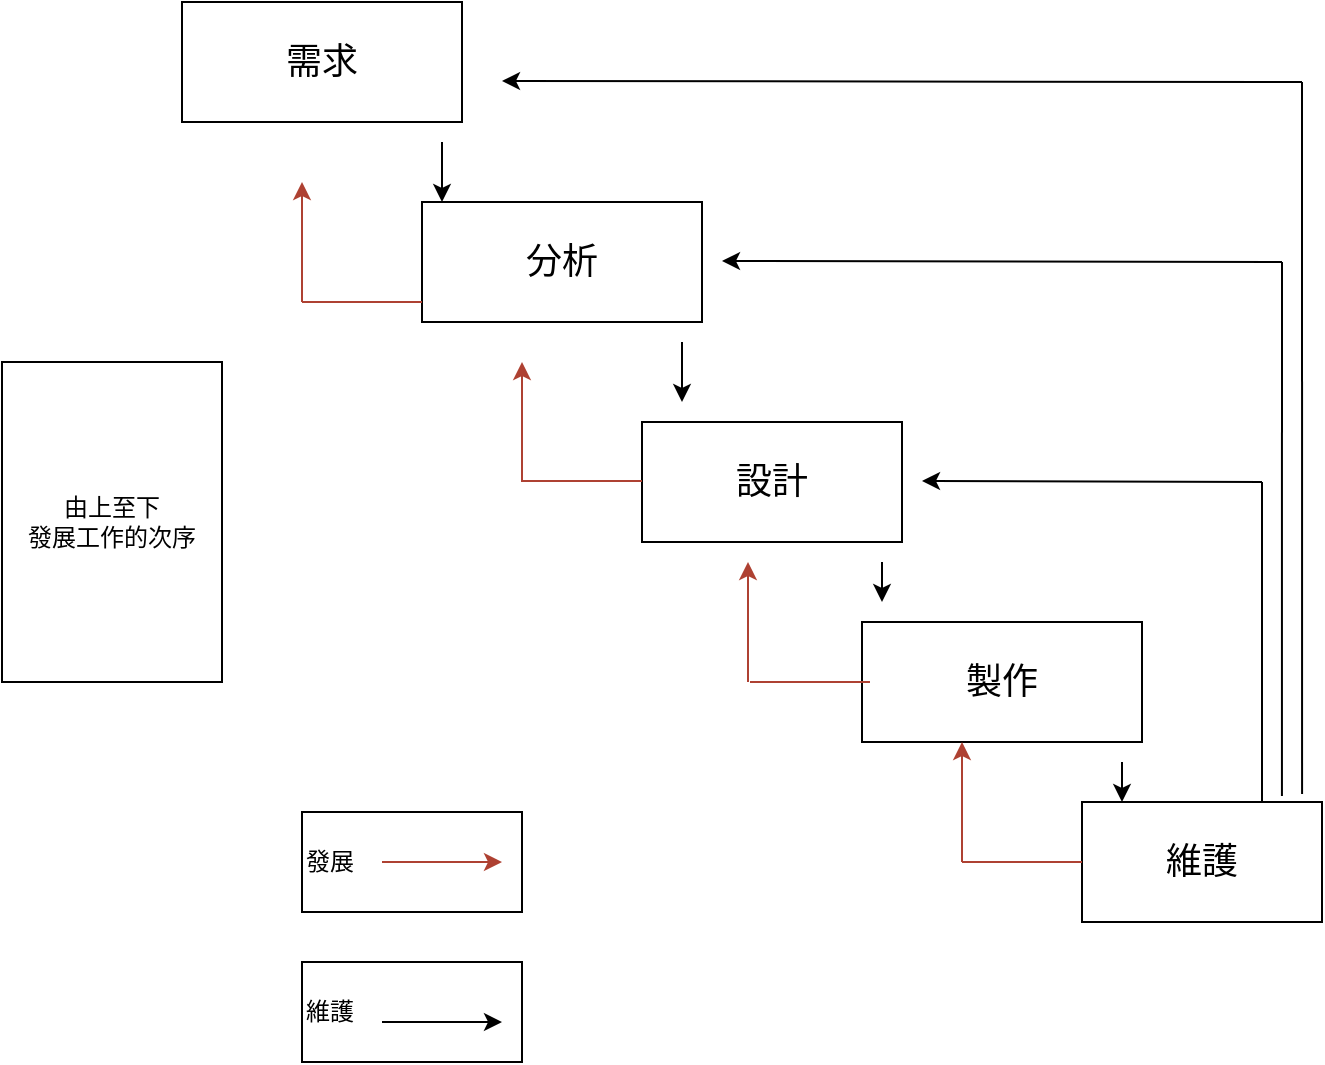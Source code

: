 <mxfile>
    <diagram id="rNTzTNEaRmfjKEQhEFfG" name="第1頁">
        <mxGraphModel dx="1130" dy="787" grid="1" gridSize="10" guides="1" tooltips="1" connect="1" arrows="1" fold="1" page="1" pageScale="1" pageWidth="827" pageHeight="1169" math="0" shadow="0">
            <root>
                <mxCell id="0"/>
                <mxCell id="1" parent="0"/>
                <mxCell id="2" value="&lt;font style=&quot;font-size: 18px;&quot;&gt;需求&lt;/font&gt;" style="rounded=0;whiteSpace=wrap;html=1;" vertex="1" parent="1">
                    <mxGeometry x="130" y="130" width="140" height="60" as="geometry"/>
                </mxCell>
                <mxCell id="3" value="&lt;span style=&quot;font-size: 18px;&quot;&gt;分析&lt;/span&gt;" style="rounded=0;whiteSpace=wrap;html=1;" vertex="1" parent="1">
                    <mxGeometry x="250" y="230" width="140" height="60" as="geometry"/>
                </mxCell>
                <mxCell id="4" value="&lt;font style=&quot;font-size: 18px;&quot;&gt;設計&lt;/font&gt;" style="rounded=0;whiteSpace=wrap;html=1;" vertex="1" parent="1">
                    <mxGeometry x="360" y="340" width="130" height="60" as="geometry"/>
                </mxCell>
                <mxCell id="5" value="&lt;font style=&quot;font-size: 18px;&quot;&gt;製作&lt;/font&gt;" style="rounded=0;whiteSpace=wrap;html=1;" vertex="1" parent="1">
                    <mxGeometry x="470" y="440" width="140" height="60" as="geometry"/>
                </mxCell>
                <mxCell id="6" value="&lt;font style=&quot;font-size: 18px;&quot;&gt;維護&lt;/font&gt;" style="rounded=0;whiteSpace=wrap;html=1;" vertex="1" parent="1">
                    <mxGeometry x="580" y="530" width="120" height="60" as="geometry"/>
                </mxCell>
                <mxCell id="9" value="" style="endArrow=classic;html=1;fontColor=#d92020;fillColor=#fad9d5;strokeColor=#ae4132;" edge="1" parent="1">
                    <mxGeometry width="50" height="50" relative="1" as="geometry">
                        <mxPoint x="190" y="280" as="sourcePoint"/>
                        <mxPoint x="190" y="220" as="targetPoint"/>
                    </mxGeometry>
                </mxCell>
                <mxCell id="10" value="" style="endArrow=none;html=1;fillColor=#fad9d5;strokeColor=#ae4132;" edge="1" parent="1">
                    <mxGeometry width="50" height="50" relative="1" as="geometry">
                        <mxPoint x="190" y="280" as="sourcePoint"/>
                        <mxPoint x="250" y="280" as="targetPoint"/>
                    </mxGeometry>
                </mxCell>
                <mxCell id="11" value="" style="endArrow=classic;html=1;fillColor=#fad9d5;strokeColor=#ae4132;" edge="1" parent="1">
                    <mxGeometry width="50" height="50" relative="1" as="geometry">
                        <mxPoint x="300" y="370" as="sourcePoint"/>
                        <mxPoint x="300" y="310" as="targetPoint"/>
                    </mxGeometry>
                </mxCell>
                <mxCell id="12" value="" style="endArrow=classic;html=1;fillColor=#fad9d5;strokeColor=#ae4132;" edge="1" parent="1">
                    <mxGeometry width="50" height="50" relative="1" as="geometry">
                        <mxPoint x="413" y="470" as="sourcePoint"/>
                        <mxPoint x="413" y="410" as="targetPoint"/>
                    </mxGeometry>
                </mxCell>
                <mxCell id="13" value="" style="endArrow=classic;html=1;fillColor=#fad9d5;strokeColor=#ae4132;" edge="1" parent="1">
                    <mxGeometry width="50" height="50" relative="1" as="geometry">
                        <mxPoint x="520" y="560" as="sourcePoint"/>
                        <mxPoint x="520" y="500" as="targetPoint"/>
                    </mxGeometry>
                </mxCell>
                <mxCell id="15" value="" style="endArrow=none;html=1;fillColor=#fad9d5;strokeColor=#ae4132;" edge="1" parent="1">
                    <mxGeometry width="50" height="50" relative="1" as="geometry">
                        <mxPoint x="300" y="369.5" as="sourcePoint"/>
                        <mxPoint x="360" y="369.5" as="targetPoint"/>
                    </mxGeometry>
                </mxCell>
                <mxCell id="16" value="" style="endArrow=none;html=1;fillColor=#fad9d5;strokeColor=#ae4132;" edge="1" parent="1">
                    <mxGeometry width="50" height="50" relative="1" as="geometry">
                        <mxPoint x="414" y="470" as="sourcePoint"/>
                        <mxPoint x="474" y="470" as="targetPoint"/>
                    </mxGeometry>
                </mxCell>
                <mxCell id="17" value="" style="endArrow=none;html=1;fillColor=#fad9d5;strokeColor=#ae4132;" edge="1" parent="1">
                    <mxGeometry width="50" height="50" relative="1" as="geometry">
                        <mxPoint x="520" y="560" as="sourcePoint"/>
                        <mxPoint x="580" y="560" as="targetPoint"/>
                    </mxGeometry>
                </mxCell>
                <mxCell id="18" value="" style="endArrow=classic;html=1;" edge="1" parent="1">
                    <mxGeometry width="50" height="50" relative="1" as="geometry">
                        <mxPoint x="690" y="170" as="sourcePoint"/>
                        <mxPoint x="290" y="169.5" as="targetPoint"/>
                    </mxGeometry>
                </mxCell>
                <mxCell id="19" value="" style="endArrow=classic;html=1;" edge="1" parent="1">
                    <mxGeometry width="50" height="50" relative="1" as="geometry">
                        <mxPoint x="260" y="200" as="sourcePoint"/>
                        <mxPoint x="260" y="230" as="targetPoint"/>
                    </mxGeometry>
                </mxCell>
                <mxCell id="22" value="" style="endArrow=classic;html=1;" edge="1" parent="1">
                    <mxGeometry width="50" height="50" relative="1" as="geometry">
                        <mxPoint x="380" y="300" as="sourcePoint"/>
                        <mxPoint x="380" y="330" as="targetPoint"/>
                    </mxGeometry>
                </mxCell>
                <mxCell id="23" value="" style="endArrow=classic;html=1;" edge="1" parent="1">
                    <mxGeometry width="50" height="50" relative="1" as="geometry">
                        <mxPoint x="480" y="410" as="sourcePoint"/>
                        <mxPoint x="480" y="430" as="targetPoint"/>
                    </mxGeometry>
                </mxCell>
                <mxCell id="24" value="" style="endArrow=classic;html=1;" edge="1" parent="1">
                    <mxGeometry width="50" height="50" relative="1" as="geometry">
                        <mxPoint x="600" y="510" as="sourcePoint"/>
                        <mxPoint x="600" y="530" as="targetPoint"/>
                        <Array as="points">
                            <mxPoint x="600" y="510"/>
                        </Array>
                    </mxGeometry>
                </mxCell>
                <mxCell id="25" value="" style="endArrow=classic;html=1;" edge="1" parent="1">
                    <mxGeometry width="50" height="50" relative="1" as="geometry">
                        <mxPoint x="680" y="260" as="sourcePoint"/>
                        <mxPoint x="400" y="259.5" as="targetPoint"/>
                    </mxGeometry>
                </mxCell>
                <mxCell id="26" value="" style="endArrow=classic;html=1;" edge="1" parent="1">
                    <mxGeometry width="50" height="50" relative="1" as="geometry">
                        <mxPoint x="670" y="370" as="sourcePoint"/>
                        <mxPoint x="500" y="369.5" as="targetPoint"/>
                    </mxGeometry>
                </mxCell>
                <mxCell id="27" value="" style="endArrow=none;html=1;entryX=0.917;entryY=-0.067;entryDx=0;entryDy=0;entryPerimeter=0;" edge="1" parent="1" target="6">
                    <mxGeometry width="50" height="50" relative="1" as="geometry">
                        <mxPoint x="690" y="170" as="sourcePoint"/>
                        <mxPoint x="690" y="520" as="targetPoint"/>
                    </mxGeometry>
                </mxCell>
                <mxCell id="29" value="" style="endArrow=none;html=1;entryX=0.833;entryY=-0.05;entryDx=0;entryDy=0;entryPerimeter=0;" edge="1" parent="1" target="6">
                    <mxGeometry width="50" height="50" relative="1" as="geometry">
                        <mxPoint x="680" y="260" as="sourcePoint"/>
                        <mxPoint x="680" y="350" as="targetPoint"/>
                    </mxGeometry>
                </mxCell>
                <mxCell id="31" value="" style="endArrow=none;html=1;exitX=0.75;exitY=0;exitDx=0;exitDy=0;" edge="1" parent="1" source="6">
                    <mxGeometry width="50" height="50" relative="1" as="geometry">
                        <mxPoint x="670" y="460" as="sourcePoint"/>
                        <mxPoint x="670" y="370" as="targetPoint"/>
                    </mxGeometry>
                </mxCell>
                <mxCell id="36" value="由上至下&lt;br&gt;發展工作的次序" style="rounded=0;whiteSpace=wrap;html=1;" vertex="1" parent="1">
                    <mxGeometry x="40" y="310" width="110" height="160" as="geometry"/>
                </mxCell>
                <mxCell id="37" value="" style="endArrow=classic;html=1;fillColor=#fad9d5;strokeColor=#ae4132;" edge="1" parent="1">
                    <mxGeometry width="50" height="50" relative="1" as="geometry">
                        <mxPoint x="230" y="560" as="sourcePoint"/>
                        <mxPoint x="290" y="560" as="targetPoint"/>
                    </mxGeometry>
                </mxCell>
                <mxCell id="38" value="" style="endArrow=classic;html=1;fontColor=#d92020;" edge="1" parent="1">
                    <mxGeometry width="50" height="50" relative="1" as="geometry">
                        <mxPoint x="230" y="640" as="sourcePoint"/>
                        <mxPoint x="290" y="640" as="targetPoint"/>
                    </mxGeometry>
                </mxCell>
                <mxCell id="39" value="發展" style="rounded=0;whiteSpace=wrap;html=1;fillColor=none;align=left;" vertex="1" parent="1">
                    <mxGeometry x="190" y="535" width="110" height="50" as="geometry"/>
                </mxCell>
                <mxCell id="42" value="維護" style="rounded=0;whiteSpace=wrap;html=1;fillColor=none;align=left;" vertex="1" parent="1">
                    <mxGeometry x="190" y="610" width="110" height="50" as="geometry"/>
                </mxCell>
            </root>
        </mxGraphModel>
    </diagram>
</mxfile>